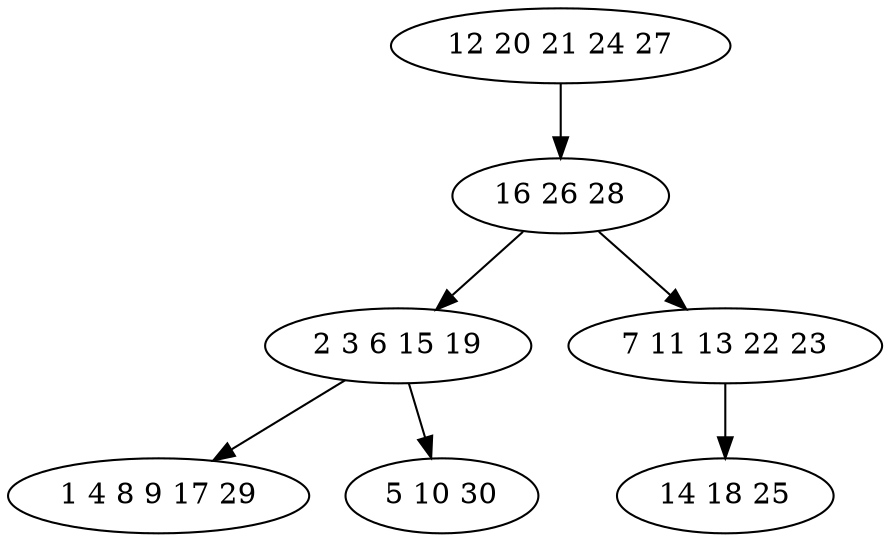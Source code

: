 digraph true_tree {
	"0" -> "1"
	"1" -> "2"
	"1" -> "3"
	"3" -> "4"
	"2" -> "5"
	"2" -> "6"
	"0" [label="12 20 21 24 27"];
	"1" [label="16 26 28"];
	"2" [label="2 3 6 15 19"];
	"3" [label="7 11 13 22 23"];
	"4" [label="14 18 25"];
	"5" [label="1 4 8 9 17 29"];
	"6" [label="5 10 30"];
}
